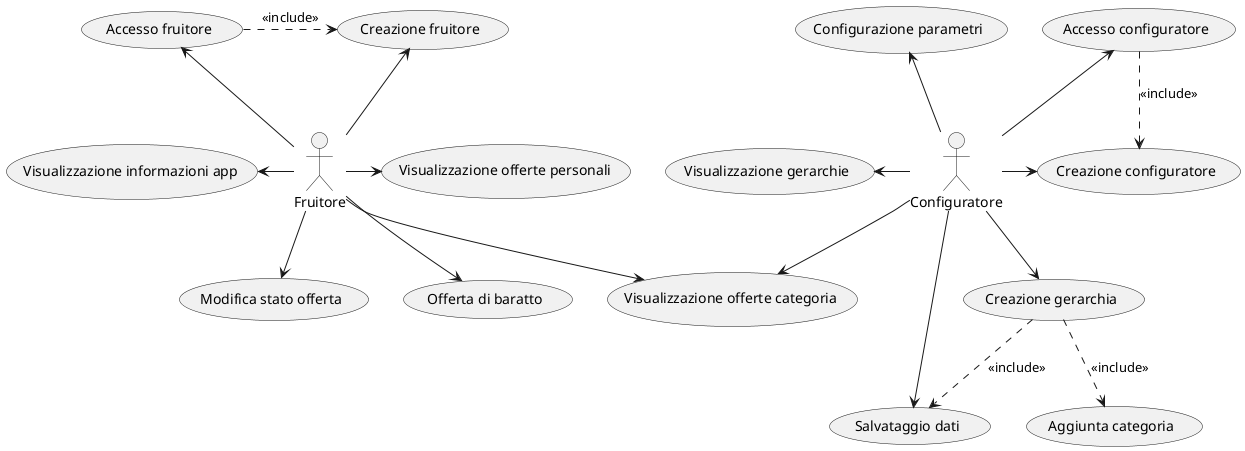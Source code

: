 @startuml

:Fruitore: as Admin
(Accesso fruitore) as (UseF1)
(Creazione fruitore) as (UseF2)
(Visualizzazione informazioni app) as (UseF3)
(Visualizzazione offerte categoria) as (UseF5)
(Visualizzazione offerte personali) as (UseF6)
(Offerta di baratto) as (UseF7)
(Modifica stato offerta) as (UseF8)

Admin -left-> (UseF3)
Admin -up-> (UseF1)
Admin -up-> (UseF2)
Admin -right-> (UseF6)
Admin --> (UseF5)
Admin --> (UseF7)
Admin --> (UseF8)

(UseF1) .right.> (UseF2): <<include>>

(Accesso configuratore) as (Use1)
(Creazione configuratore) as (Use2)
(Salvataggio dati) as (Use3)
(Visualizzazione gerarchie) as (Use4)
(Creazione gerarchia) as (Use5)
(Aggiunta categoria) as (Use6)
(Configurazione parametri) as (Use7)

:Configuratore: as Admin2
Admin2 -left-> (Use4)
Admin2 --> (Use5)
Admin2 --> (Use3)
Admin2 -right-> (Use2)
Admin2 -up-> (Use1)
Admin2 -up-> (Use7)
Admin2 --> (UseF5)


(Use1) ..> (Use2): <<include>>
(Use5) ..> (Use6): <<include>>
(Use5) ..> (Use3): <<include>>


@enduml